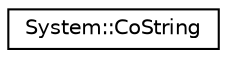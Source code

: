 digraph G
{
  edge [fontname="Helvetica",fontsize="10",labelfontname="Helvetica",labelfontsize="10"];
  node [fontname="Helvetica",fontsize="10",shape=record];
  rankdir="LR";
  Node1 [label="System::CoString",height=0.2,width=0.4,color="black", fillcolor="white", style="filled",URL="$class_system_1_1_co_string.html"];
}
